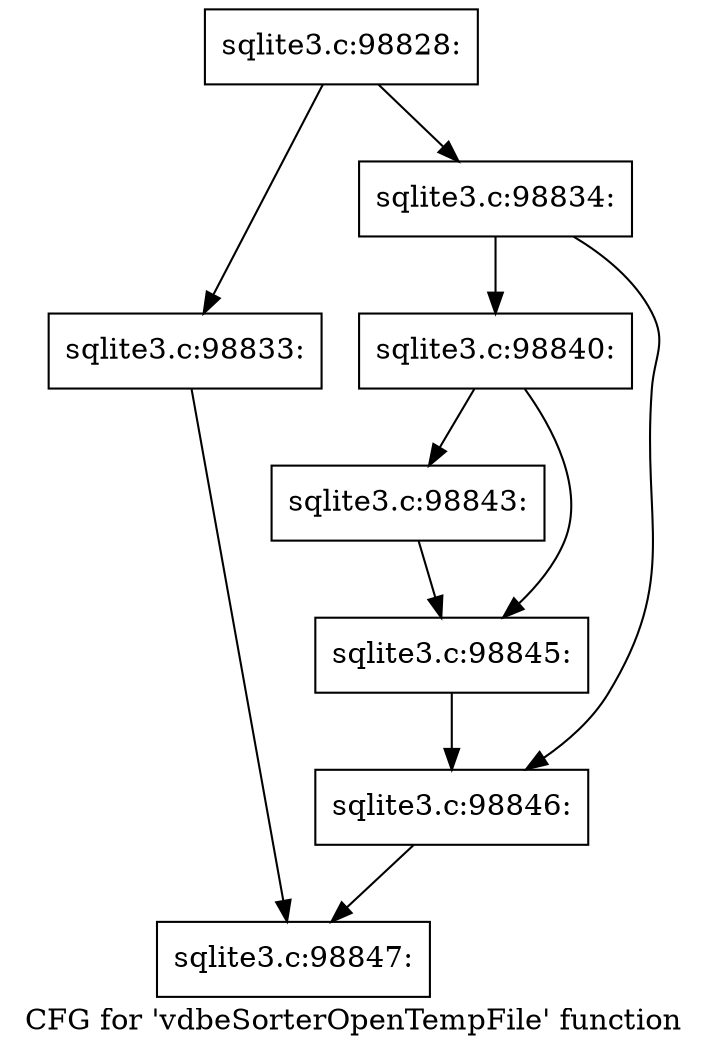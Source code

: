 digraph "CFG for 'vdbeSorterOpenTempFile' function" {
	label="CFG for 'vdbeSorterOpenTempFile' function";

	Node0x55c0f77acaf0 [shape=record,label="{sqlite3.c:98828:}"];
	Node0x55c0f77acaf0 -> Node0x55c0f77b9170;
	Node0x55c0f77acaf0 -> Node0x55c0f77b91c0;
	Node0x55c0f77b9170 [shape=record,label="{sqlite3.c:98833:}"];
	Node0x55c0f77b9170 -> Node0x55c0f516e7c0;
	Node0x55c0f77b91c0 [shape=record,label="{sqlite3.c:98834:}"];
	Node0x55c0f77b91c0 -> Node0x55c0f77b9b10;
	Node0x55c0f77b91c0 -> Node0x55c0f77b9c90;
	Node0x55c0f77b9b10 [shape=record,label="{sqlite3.c:98840:}"];
	Node0x55c0f77b9b10 -> Node0x55c0f77ba6f0;
	Node0x55c0f77b9b10 -> Node0x55c0f77ba740;
	Node0x55c0f77ba6f0 [shape=record,label="{sqlite3.c:98843:}"];
	Node0x55c0f77ba6f0 -> Node0x55c0f77ba740;
	Node0x55c0f77ba740 [shape=record,label="{sqlite3.c:98845:}"];
	Node0x55c0f77ba740 -> Node0x55c0f77b9c90;
	Node0x55c0f77b9c90 [shape=record,label="{sqlite3.c:98846:}"];
	Node0x55c0f77b9c90 -> Node0x55c0f516e7c0;
	Node0x55c0f516e7c0 [shape=record,label="{sqlite3.c:98847:}"];
}
